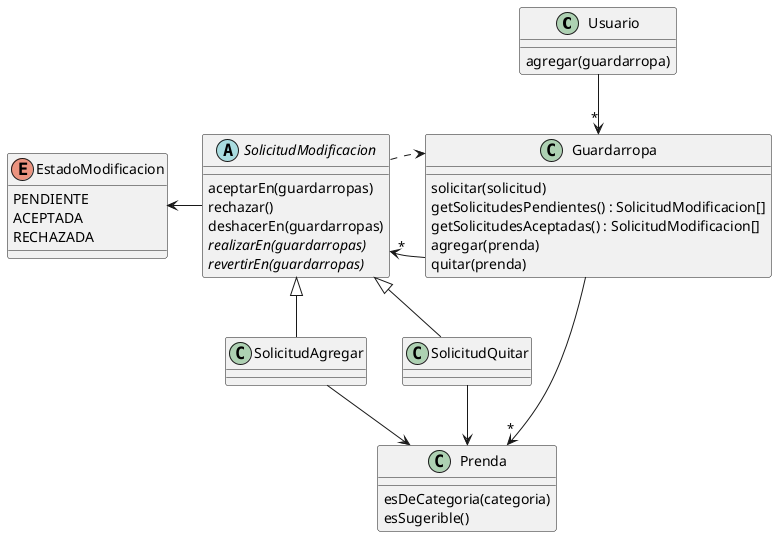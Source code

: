 @startuml iteracion-5

class Usuario {
    agregar(guardarropa)
}

Usuario --> "*" Guardarropa

class Guardarropa {
  solicitar(solicitud)
  getSolicitudesPendientes() : SolicitudModificacion[]
  getSolicitudesAceptadas() : SolicitudModificacion[]
  agregar(prenda)
  quitar(prenda)
}

Guardarropa -right-> "*" Prenda
Guardarropa -left-> "*" SolicitudModificacion

abstract class SolicitudModificacion {
    aceptarEn(guardarropas)
    rechazar()
    deshacerEn(guardarropas)
    {abstract} realizarEn(guardarropas)
    {abstract} revertirEn(guardarropas)
}

SolicitudModificacion ..> Guardarropa
SolicitudModificacion -left-> EstadoModificacion

enum EstadoModificacion {
    PENDIENTE
    ACEPTADA
    RECHAZADA
}

SolicitudModificacion <|-- SolicitudAgregar
SolicitudModificacion <|-- SolicitudQuitar

class SolicitudAgregar {
}

SolicitudAgregar --> Prenda

class SolicitudQuitar {
}

SolicitudQuitar --> Prenda

class Prenda {
 esDeCategoria(categoria)
 esSugerible()
}


@enduml
